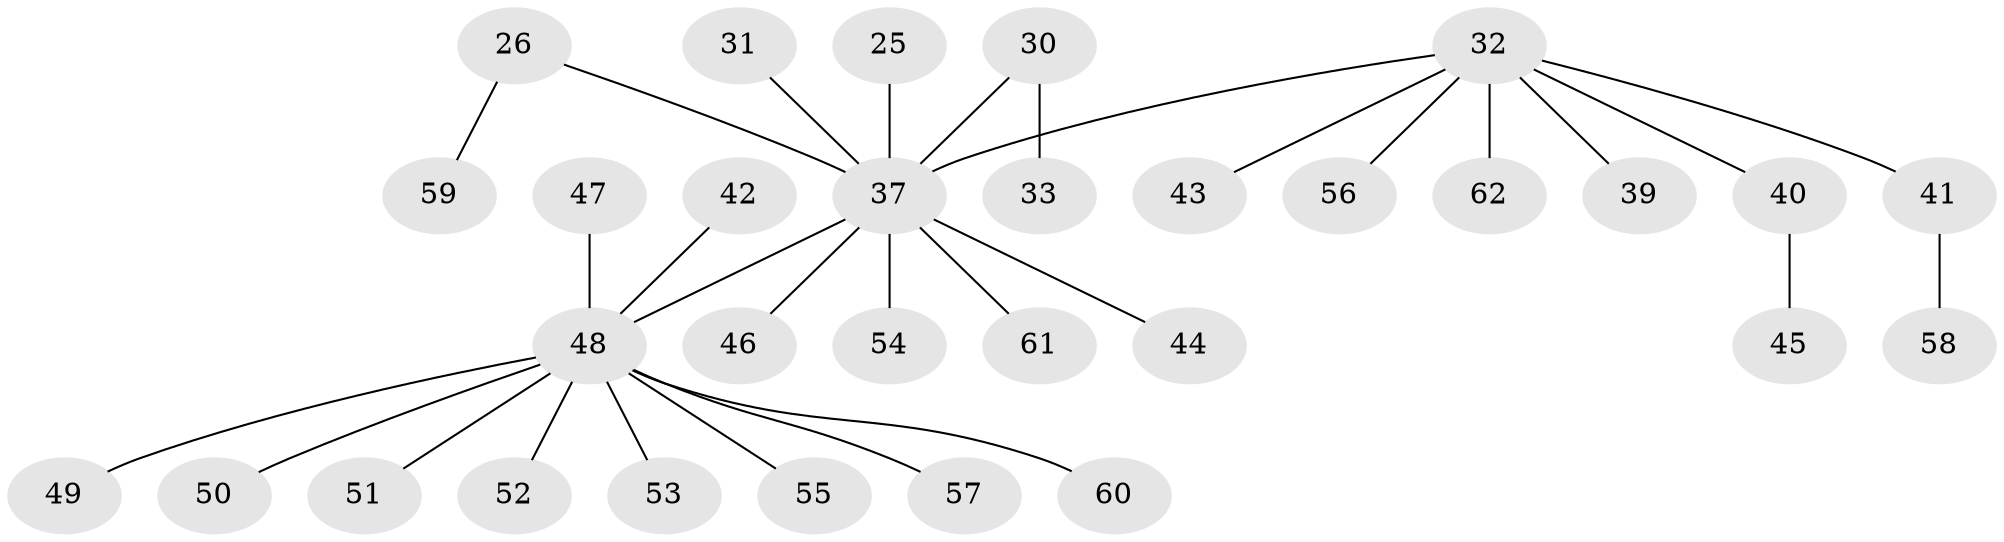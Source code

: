 // original degree distribution, {4: 0.06451612903225806, 6: 0.04838709677419355, 2: 0.24193548387096775, 5: 0.04838709677419355, 1: 0.5483870967741935, 3: 0.04838709677419355}
// Generated by graph-tools (version 1.1) at 2025/52/03/09/25 04:52:27]
// undirected, 31 vertices, 30 edges
graph export_dot {
graph [start="1"]
  node [color=gray90,style=filled];
  25 [super="+21"];
  26;
  30;
  31;
  32 [super="+15+16+18+20+22+23+27"];
  33;
  37 [super="+4+11+19+14+29+12"];
  39;
  40;
  41;
  42;
  43;
  44;
  45;
  46;
  47;
  48 [super="+24+7+28+36+38+17+13+34+35"];
  49;
  50;
  51;
  52;
  53;
  54;
  55;
  56;
  57;
  58;
  59;
  60;
  61;
  62;
  25 -- 37;
  26 -- 59;
  26 -- 37;
  30 -- 33;
  30 -- 37;
  31 -- 37;
  32 -- 37;
  32 -- 39;
  32 -- 40;
  32 -- 41;
  32 -- 43;
  32 -- 62;
  32 -- 56;
  37 -- 44;
  37 -- 46;
  37 -- 54;
  37 -- 61;
  37 -- 48;
  40 -- 45;
  41 -- 58;
  42 -- 48;
  47 -- 48;
  48 -- 52;
  48 -- 57;
  48 -- 53;
  48 -- 50;
  48 -- 49;
  48 -- 51;
  48 -- 55;
  48 -- 60;
}
